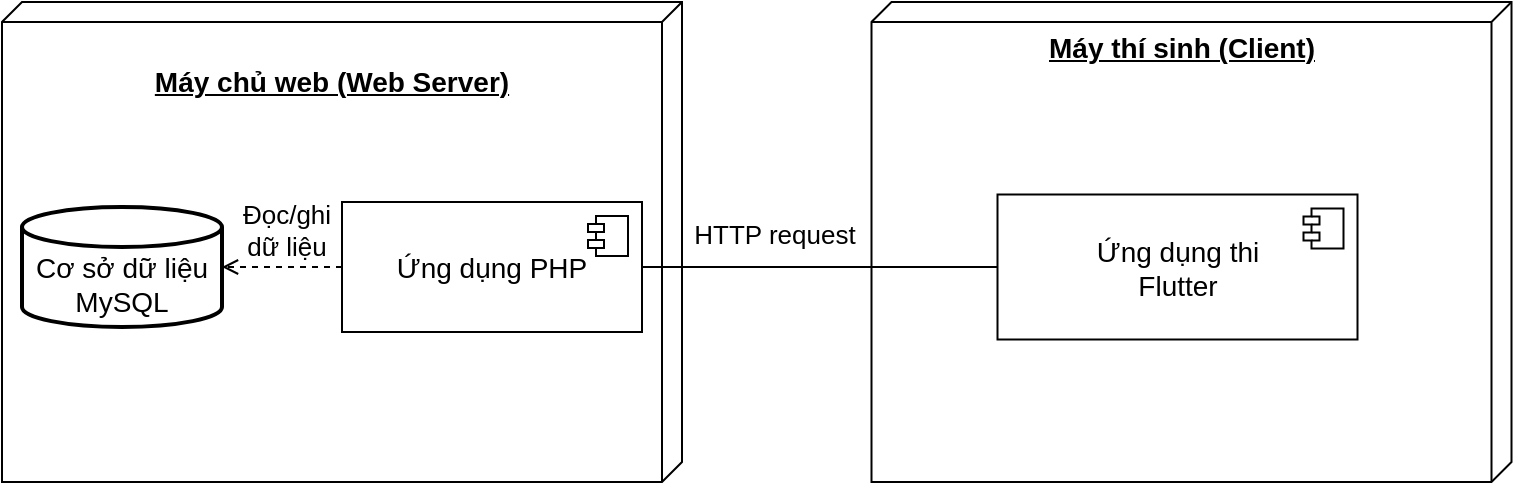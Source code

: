 <mxfile version="26.0.7">
  <diagram name="Page-1" id="XGmWnmnQkB3VemURGSNM">
    <mxGraphModel dx="1900" dy="621" grid="1" gridSize="10" guides="1" tooltips="1" connect="1" arrows="1" fold="1" page="1" pageScale="1" pageWidth="850" pageHeight="1100" math="0" shadow="0">
      <root>
        <mxCell id="0" />
        <mxCell id="1" parent="0" />
        <mxCell id="uohj2aNHygEHhYgtxysW-211" value="&lt;font style=&quot;font-size: 14px;&quot;&gt;&lt;b&gt;&lt;br&gt;Máy chủ web (Web Server)&lt;/b&gt;&lt;/font&gt;" style="verticalAlign=top;align=center;spacingTop=8;spacingLeft=2;spacingRight=12;shape=cube;size=10;direction=south;fontStyle=4;html=1;whiteSpace=wrap;" parent="1" vertex="1">
          <mxGeometry x="-30" y="440" width="340" height="240" as="geometry" />
        </mxCell>
        <mxCell id="uohj2aNHygEHhYgtxysW-213" value="&lt;font style=&quot;font-size: 14px;&quot;&gt;&lt;b&gt;Máy thí sinh (Client)&lt;/b&gt;&lt;/font&gt;" style="verticalAlign=top;align=center;spacingTop=8;spacingLeft=2;spacingRight=12;shape=cube;size=10;direction=south;fontStyle=4;html=1;whiteSpace=wrap;" parent="1" vertex="1">
          <mxGeometry x="404.75" y="440" width="320" height="240" as="geometry" />
        </mxCell>
        <mxCell id="uohj2aNHygEHhYgtxysW-216" value="&lt;font style=&quot;font-size: 13px;&quot;&gt;HTTP request&lt;/font&gt;" style="text;html=1;align=center;verticalAlign=middle;resizable=0;points=[];autosize=1;strokeColor=none;fillColor=none;" parent="1" vertex="1">
          <mxGeometry x="305.75" y="541.25" width="100" height="30" as="geometry" />
        </mxCell>
        <mxCell id="uohj2aNHygEHhYgtxysW-231" style="edgeStyle=orthogonalEdgeStyle;rounded=0;orthogonalLoop=1;jettySize=auto;html=1;endArrow=open;endFill=0;dashed=1;" parent="1" source="uohj2aNHygEHhYgtxysW-217" target="uohj2aNHygEHhYgtxysW-219" edge="1">
          <mxGeometry relative="1" as="geometry" />
        </mxCell>
        <mxCell id="z13QrSZP7ZO-xncyeZob-1" style="edgeStyle=orthogonalEdgeStyle;rounded=0;orthogonalLoop=1;jettySize=auto;html=1;entryX=0;entryY=0.5;entryDx=0;entryDy=0;endArrow=none;startFill=0;" edge="1" parent="1" source="uohj2aNHygEHhYgtxysW-217" target="uohj2aNHygEHhYgtxysW-225">
          <mxGeometry relative="1" as="geometry" />
        </mxCell>
        <mxCell id="uohj2aNHygEHhYgtxysW-217" value="&lt;span style=&quot;font-size: 14px;&quot;&gt;Ứng dụng PHP&lt;/span&gt;" style="html=1;dropTarget=0;whiteSpace=wrap;" parent="1" vertex="1">
          <mxGeometry x="140" y="540" width="150" height="65" as="geometry" />
        </mxCell>
        <mxCell id="uohj2aNHygEHhYgtxysW-218" value="" style="shape=module;jettyWidth=8;jettyHeight=4;" parent="uohj2aNHygEHhYgtxysW-217" vertex="1">
          <mxGeometry x="1" width="20" height="20" relative="1" as="geometry">
            <mxPoint x="-27" y="7" as="offset" />
          </mxGeometry>
        </mxCell>
        <mxCell id="uohj2aNHygEHhYgtxysW-219" value="&lt;font style=&quot;font-size: 14px;&quot;&gt;&lt;br&gt;Cơ sở dữ liệu MySQL&lt;/font&gt;" style="strokeWidth=2;html=1;shape=mxgraph.flowchart.database;whiteSpace=wrap;" parent="1" vertex="1">
          <mxGeometry x="-20" y="542.5" width="100" height="60" as="geometry" />
        </mxCell>
        <mxCell id="uohj2aNHygEHhYgtxysW-225" value="&lt;font style=&quot;font-size: 14px;&quot;&gt;Ứng dụng thi&lt;br&gt;Flutter&lt;/font&gt;" style="html=1;dropTarget=0;whiteSpace=wrap;" parent="1" vertex="1">
          <mxGeometry x="467.75" y="536.25" width="180" height="72.5" as="geometry" />
        </mxCell>
        <mxCell id="uohj2aNHygEHhYgtxysW-226" value="" style="shape=module;jettyWidth=8;jettyHeight=4;" parent="uohj2aNHygEHhYgtxysW-225" vertex="1">
          <mxGeometry x="1" width="20" height="20" relative="1" as="geometry">
            <mxPoint x="-27" y="7" as="offset" />
          </mxGeometry>
        </mxCell>
        <mxCell id="uohj2aNHygEHhYgtxysW-232" value="&lt;span style=&quot;font-size: 13px;&quot;&gt;Đọc/ghi&lt;br&gt;dữ liệu&lt;/span&gt;" style="text;html=1;align=center;verticalAlign=middle;resizable=0;points=[];autosize=1;strokeColor=none;fillColor=none;" parent="1" vertex="1">
          <mxGeometry x="77" y="534" width="70" height="40" as="geometry" />
        </mxCell>
      </root>
    </mxGraphModel>
  </diagram>
</mxfile>
